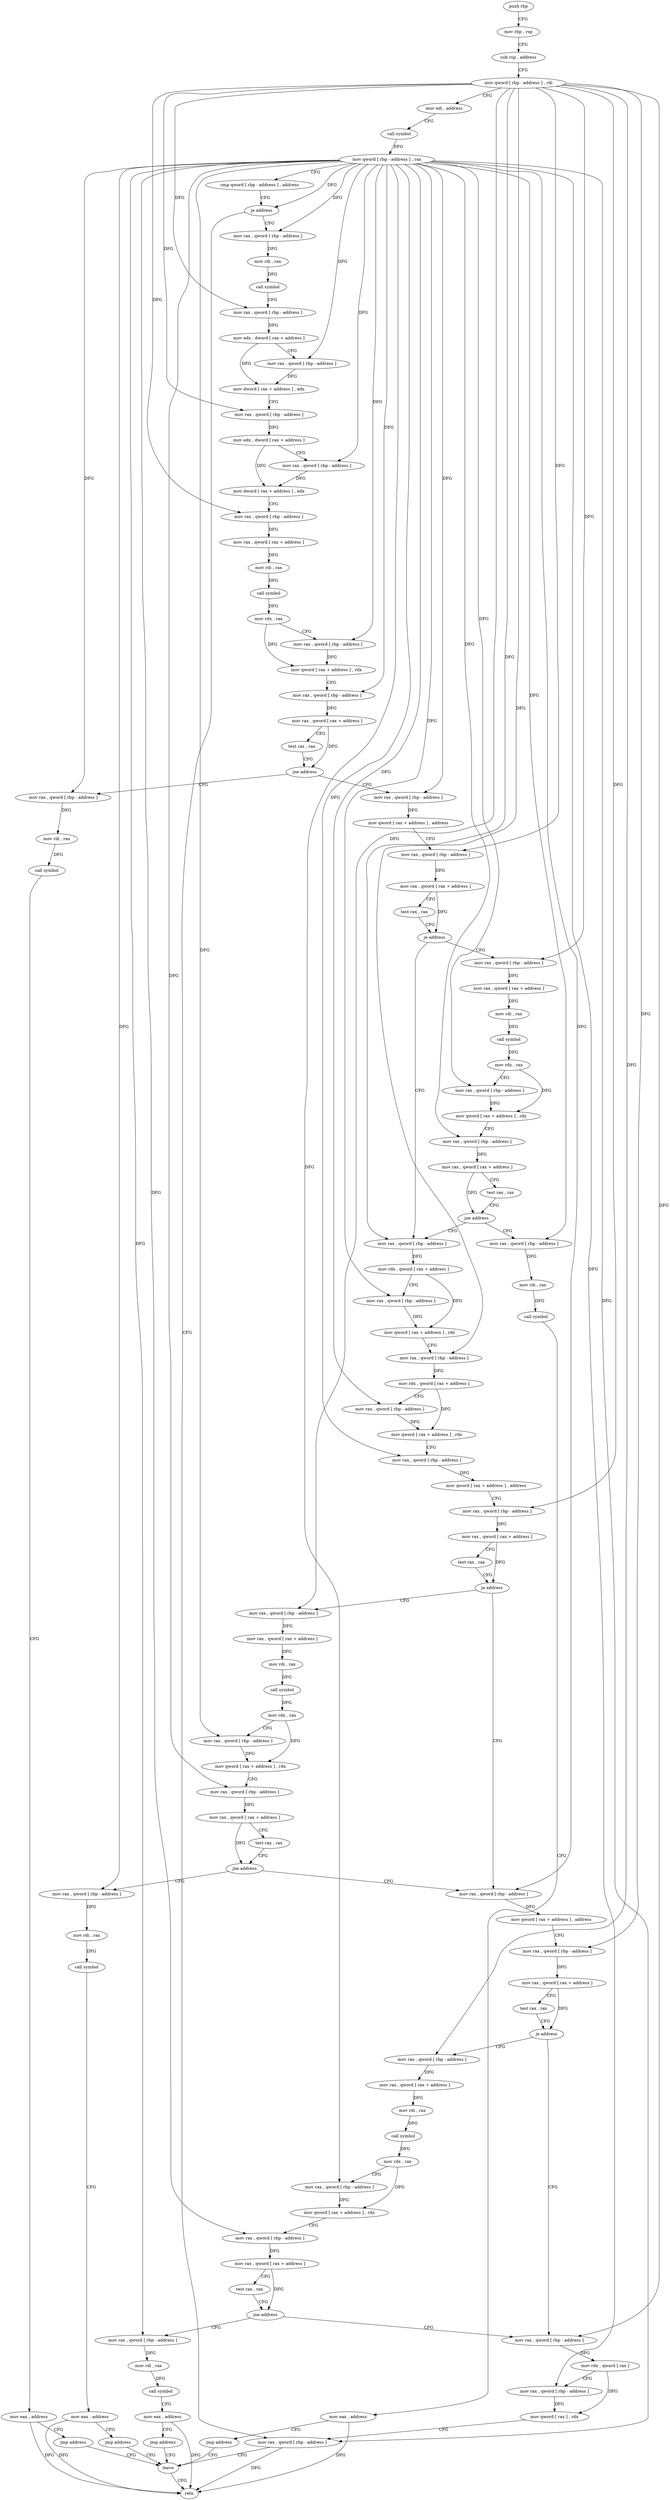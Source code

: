 digraph "func" {
"90038" [label = "push rbp" ]
"90039" [label = "mov rbp , rsp" ]
"90042" [label = "sub rsp , address" ]
"90046" [label = "mov qword [ rbp - address ] , rdi" ]
"90050" [label = "mov edi , address" ]
"90055" [label = "call symbol" ]
"90060" [label = "mov qword [ rbp - address ] , rax" ]
"90064" [label = "cmp qword [ rbp - address ] , address" ]
"90069" [label = "je address" ]
"90478" [label = "mov rax , qword [ rbp - address ]" ]
"90075" [label = "mov rax , qword [ rbp - address ]" ]
"90482" [label = "leave" ]
"90079" [label = "mov rdi , rax" ]
"90082" [label = "call symbol" ]
"90087" [label = "mov rax , qword [ rbp - address ]" ]
"90091" [label = "mov edx , dword [ rax + address ]" ]
"90094" [label = "mov rax , qword [ rbp - address ]" ]
"90098" [label = "mov dword [ rax + address ] , edx" ]
"90101" [label = "mov rax , qword [ rbp - address ]" ]
"90105" [label = "mov edx , dword [ rax + address ]" ]
"90108" [label = "mov rax , qword [ rbp - address ]" ]
"90112" [label = "mov dword [ rax + address ] , edx" ]
"90115" [label = "mov rax , qword [ rbp - address ]" ]
"90119" [label = "mov rax , qword [ rax + address ]" ]
"90123" [label = "mov rdi , rax" ]
"90126" [label = "call symbol" ]
"90131" [label = "mov rdx , rax" ]
"90134" [label = "mov rax , qword [ rbp - address ]" ]
"90138" [label = "mov qword [ rax + address ] , rdx" ]
"90142" [label = "mov rax , qword [ rbp - address ]" ]
"90146" [label = "mov rax , qword [ rax + address ]" ]
"90150" [label = "test rax , rax" ]
"90153" [label = "jne address" ]
"90177" [label = "mov rax , qword [ rbp - address ]" ]
"90155" [label = "mov rax , qword [ rbp - address ]" ]
"90181" [label = "mov qword [ rax + address ] , address" ]
"90189" [label = "mov rax , qword [ rbp - address ]" ]
"90193" [label = "mov rax , qword [ rax + address ]" ]
"90197" [label = "test rax , rax" ]
"90200" [label = "je address" ]
"90264" [label = "mov rax , qword [ rbp - address ]" ]
"90202" [label = "mov rax , qword [ rbp - address ]" ]
"90159" [label = "mov rdi , rax" ]
"90162" [label = "call symbol" ]
"90167" [label = "mov eax , address" ]
"90172" [label = "jmp address" ]
"90268" [label = "mov rdx , qword [ rax + address ]" ]
"90272" [label = "mov rax , qword [ rbp - address ]" ]
"90276" [label = "mov qword [ rax + address ] , rdx" ]
"90280" [label = "mov rax , qword [ rbp - address ]" ]
"90284" [label = "mov rdx , qword [ rax + address ]" ]
"90288" [label = "mov rax , qword [ rbp - address ]" ]
"90292" [label = "mov qword [ rax + address ] , rdx" ]
"90296" [label = "mov rax , qword [ rbp - address ]" ]
"90300" [label = "mov qword [ rax + address ] , address" ]
"90308" [label = "mov rax , qword [ rbp - address ]" ]
"90312" [label = "mov rax , qword [ rax + address ]" ]
"90316" [label = "test rax , rax" ]
"90319" [label = "je address" ]
"90380" [label = "mov rax , qword [ rbp - address ]" ]
"90321" [label = "mov rax , qword [ rbp - address ]" ]
"90206" [label = "mov rax , qword [ rax + address ]" ]
"90210" [label = "mov rdi , rax" ]
"90213" [label = "call symbol" ]
"90218" [label = "mov rdx , rax" ]
"90221" [label = "mov rax , qword [ rbp - address ]" ]
"90225" [label = "mov qword [ rax + address ] , rdx" ]
"90229" [label = "mov rax , qword [ rbp - address ]" ]
"90233" [label = "mov rax , qword [ rax + address ]" ]
"90237" [label = "test rax , rax" ]
"90240" [label = "jne address" ]
"90242" [label = "mov rax , qword [ rbp - address ]" ]
"90483" [label = "retn" ]
"90384" [label = "mov qword [ rax + address ] , address" ]
"90392" [label = "mov rax , qword [ rbp - address ]" ]
"90396" [label = "mov rax , qword [ rax + address ]" ]
"90400" [label = "test rax , rax" ]
"90403" [label = "je address" ]
"90464" [label = "mov rax , qword [ rbp - address ]" ]
"90405" [label = "mov rax , qword [ rbp - address ]" ]
"90325" [label = "mov rax , qword [ rax + address ]" ]
"90329" [label = "mov rdi , rax" ]
"90332" [label = "call symbol" ]
"90337" [label = "mov rdx , rax" ]
"90340" [label = "mov rax , qword [ rbp - address ]" ]
"90344" [label = "mov qword [ rax + address ] , rdx" ]
"90348" [label = "mov rax , qword [ rbp - address ]" ]
"90352" [label = "mov rax , qword [ rax + address ]" ]
"90356" [label = "test rax , rax" ]
"90359" [label = "jne address" ]
"90361" [label = "mov rax , qword [ rbp - address ]" ]
"90246" [label = "mov rdi , rax" ]
"90249" [label = "call symbol" ]
"90254" [label = "mov eax , address" ]
"90259" [label = "jmp address" ]
"90468" [label = "mov rdx , qword [ rax ]" ]
"90471" [label = "mov rax , qword [ rbp - address ]" ]
"90475" [label = "mov qword [ rax ] , rdx" ]
"90409" [label = "mov rax , qword [ rax + address ]" ]
"90413" [label = "mov rdi , rax" ]
"90416" [label = "call symbol" ]
"90421" [label = "mov rdx , rax" ]
"90424" [label = "mov rax , qword [ rbp - address ]" ]
"90428" [label = "mov qword [ rax + address ] , rdx" ]
"90432" [label = "mov rax , qword [ rbp - address ]" ]
"90436" [label = "mov rax , qword [ rax + address ]" ]
"90440" [label = "test rax , rax" ]
"90443" [label = "jne address" ]
"90445" [label = "mov rax , qword [ rbp - address ]" ]
"90365" [label = "mov rdi , rax" ]
"90368" [label = "call symbol" ]
"90373" [label = "mov eax , address" ]
"90378" [label = "jmp address" ]
"90449" [label = "mov rdi , rax" ]
"90452" [label = "call symbol" ]
"90457" [label = "mov eax , address" ]
"90462" [label = "jmp address" ]
"90038" -> "90039" [ label = "CFG" ]
"90039" -> "90042" [ label = "CFG" ]
"90042" -> "90046" [ label = "CFG" ]
"90046" -> "90050" [ label = "CFG" ]
"90046" -> "90087" [ label = "DFG" ]
"90046" -> "90101" [ label = "DFG" ]
"90046" -> "90115" [ label = "DFG" ]
"90046" -> "90189" [ label = "DFG" ]
"90046" -> "90264" [ label = "DFG" ]
"90046" -> "90280" [ label = "DFG" ]
"90046" -> "90308" [ label = "DFG" ]
"90046" -> "90202" [ label = "DFG" ]
"90046" -> "90392" [ label = "DFG" ]
"90046" -> "90321" [ label = "DFG" ]
"90046" -> "90464" [ label = "DFG" ]
"90046" -> "90405" [ label = "DFG" ]
"90050" -> "90055" [ label = "CFG" ]
"90055" -> "90060" [ label = "DFG" ]
"90060" -> "90064" [ label = "CFG" ]
"90060" -> "90069" [ label = "DFG" ]
"90060" -> "90478" [ label = "DFG" ]
"90060" -> "90075" [ label = "DFG" ]
"90060" -> "90094" [ label = "DFG" ]
"90060" -> "90108" [ label = "DFG" ]
"90060" -> "90134" [ label = "DFG" ]
"90060" -> "90142" [ label = "DFG" ]
"90060" -> "90177" [ label = "DFG" ]
"90060" -> "90155" [ label = "DFG" ]
"90060" -> "90272" [ label = "DFG" ]
"90060" -> "90288" [ label = "DFG" ]
"90060" -> "90296" [ label = "DFG" ]
"90060" -> "90221" [ label = "DFG" ]
"90060" -> "90229" [ label = "DFG" ]
"90060" -> "90380" [ label = "DFG" ]
"90060" -> "90340" [ label = "DFG" ]
"90060" -> "90348" [ label = "DFG" ]
"90060" -> "90242" [ label = "DFG" ]
"90060" -> "90471" [ label = "DFG" ]
"90060" -> "90424" [ label = "DFG" ]
"90060" -> "90432" [ label = "DFG" ]
"90060" -> "90361" [ label = "DFG" ]
"90060" -> "90445" [ label = "DFG" ]
"90064" -> "90069" [ label = "CFG" ]
"90069" -> "90478" [ label = "CFG" ]
"90069" -> "90075" [ label = "CFG" ]
"90478" -> "90482" [ label = "CFG" ]
"90478" -> "90483" [ label = "DFG" ]
"90075" -> "90079" [ label = "DFG" ]
"90482" -> "90483" [ label = "CFG" ]
"90079" -> "90082" [ label = "DFG" ]
"90082" -> "90087" [ label = "CFG" ]
"90087" -> "90091" [ label = "DFG" ]
"90091" -> "90094" [ label = "CFG" ]
"90091" -> "90098" [ label = "DFG" ]
"90094" -> "90098" [ label = "DFG" ]
"90098" -> "90101" [ label = "CFG" ]
"90101" -> "90105" [ label = "DFG" ]
"90105" -> "90108" [ label = "CFG" ]
"90105" -> "90112" [ label = "DFG" ]
"90108" -> "90112" [ label = "DFG" ]
"90112" -> "90115" [ label = "CFG" ]
"90115" -> "90119" [ label = "DFG" ]
"90119" -> "90123" [ label = "DFG" ]
"90123" -> "90126" [ label = "DFG" ]
"90126" -> "90131" [ label = "DFG" ]
"90131" -> "90134" [ label = "CFG" ]
"90131" -> "90138" [ label = "DFG" ]
"90134" -> "90138" [ label = "DFG" ]
"90138" -> "90142" [ label = "CFG" ]
"90142" -> "90146" [ label = "DFG" ]
"90146" -> "90150" [ label = "CFG" ]
"90146" -> "90153" [ label = "DFG" ]
"90150" -> "90153" [ label = "CFG" ]
"90153" -> "90177" [ label = "CFG" ]
"90153" -> "90155" [ label = "CFG" ]
"90177" -> "90181" [ label = "DFG" ]
"90155" -> "90159" [ label = "DFG" ]
"90181" -> "90189" [ label = "CFG" ]
"90189" -> "90193" [ label = "DFG" ]
"90193" -> "90197" [ label = "CFG" ]
"90193" -> "90200" [ label = "DFG" ]
"90197" -> "90200" [ label = "CFG" ]
"90200" -> "90264" [ label = "CFG" ]
"90200" -> "90202" [ label = "CFG" ]
"90264" -> "90268" [ label = "DFG" ]
"90202" -> "90206" [ label = "DFG" ]
"90159" -> "90162" [ label = "DFG" ]
"90162" -> "90167" [ label = "CFG" ]
"90167" -> "90172" [ label = "CFG" ]
"90167" -> "90483" [ label = "DFG" ]
"90172" -> "90482" [ label = "CFG" ]
"90268" -> "90272" [ label = "CFG" ]
"90268" -> "90276" [ label = "DFG" ]
"90272" -> "90276" [ label = "DFG" ]
"90276" -> "90280" [ label = "CFG" ]
"90280" -> "90284" [ label = "DFG" ]
"90284" -> "90288" [ label = "CFG" ]
"90284" -> "90292" [ label = "DFG" ]
"90288" -> "90292" [ label = "DFG" ]
"90292" -> "90296" [ label = "CFG" ]
"90296" -> "90300" [ label = "DFG" ]
"90300" -> "90308" [ label = "CFG" ]
"90308" -> "90312" [ label = "DFG" ]
"90312" -> "90316" [ label = "CFG" ]
"90312" -> "90319" [ label = "DFG" ]
"90316" -> "90319" [ label = "CFG" ]
"90319" -> "90380" [ label = "CFG" ]
"90319" -> "90321" [ label = "CFG" ]
"90380" -> "90384" [ label = "DFG" ]
"90321" -> "90325" [ label = "DFG" ]
"90206" -> "90210" [ label = "DFG" ]
"90210" -> "90213" [ label = "DFG" ]
"90213" -> "90218" [ label = "DFG" ]
"90218" -> "90221" [ label = "CFG" ]
"90218" -> "90225" [ label = "DFG" ]
"90221" -> "90225" [ label = "DFG" ]
"90225" -> "90229" [ label = "CFG" ]
"90229" -> "90233" [ label = "DFG" ]
"90233" -> "90237" [ label = "CFG" ]
"90233" -> "90240" [ label = "DFG" ]
"90237" -> "90240" [ label = "CFG" ]
"90240" -> "90264" [ label = "CFG" ]
"90240" -> "90242" [ label = "CFG" ]
"90242" -> "90246" [ label = "DFG" ]
"90384" -> "90392" [ label = "CFG" ]
"90392" -> "90396" [ label = "DFG" ]
"90396" -> "90400" [ label = "CFG" ]
"90396" -> "90403" [ label = "DFG" ]
"90400" -> "90403" [ label = "CFG" ]
"90403" -> "90464" [ label = "CFG" ]
"90403" -> "90405" [ label = "CFG" ]
"90464" -> "90468" [ label = "DFG" ]
"90405" -> "90409" [ label = "DFG" ]
"90325" -> "90329" [ label = "DFG" ]
"90329" -> "90332" [ label = "DFG" ]
"90332" -> "90337" [ label = "DFG" ]
"90337" -> "90340" [ label = "CFG" ]
"90337" -> "90344" [ label = "DFG" ]
"90340" -> "90344" [ label = "DFG" ]
"90344" -> "90348" [ label = "CFG" ]
"90348" -> "90352" [ label = "DFG" ]
"90352" -> "90356" [ label = "CFG" ]
"90352" -> "90359" [ label = "DFG" ]
"90356" -> "90359" [ label = "CFG" ]
"90359" -> "90380" [ label = "CFG" ]
"90359" -> "90361" [ label = "CFG" ]
"90361" -> "90365" [ label = "DFG" ]
"90246" -> "90249" [ label = "DFG" ]
"90249" -> "90254" [ label = "CFG" ]
"90254" -> "90259" [ label = "CFG" ]
"90254" -> "90483" [ label = "DFG" ]
"90259" -> "90482" [ label = "CFG" ]
"90468" -> "90471" [ label = "CFG" ]
"90468" -> "90475" [ label = "DFG" ]
"90471" -> "90475" [ label = "DFG" ]
"90475" -> "90478" [ label = "CFG" ]
"90409" -> "90413" [ label = "DFG" ]
"90413" -> "90416" [ label = "DFG" ]
"90416" -> "90421" [ label = "DFG" ]
"90421" -> "90424" [ label = "CFG" ]
"90421" -> "90428" [ label = "DFG" ]
"90424" -> "90428" [ label = "DFG" ]
"90428" -> "90432" [ label = "CFG" ]
"90432" -> "90436" [ label = "DFG" ]
"90436" -> "90440" [ label = "CFG" ]
"90436" -> "90443" [ label = "DFG" ]
"90440" -> "90443" [ label = "CFG" ]
"90443" -> "90464" [ label = "CFG" ]
"90443" -> "90445" [ label = "CFG" ]
"90445" -> "90449" [ label = "DFG" ]
"90365" -> "90368" [ label = "DFG" ]
"90368" -> "90373" [ label = "CFG" ]
"90373" -> "90378" [ label = "CFG" ]
"90373" -> "90483" [ label = "DFG" ]
"90378" -> "90482" [ label = "CFG" ]
"90449" -> "90452" [ label = "DFG" ]
"90452" -> "90457" [ label = "CFG" ]
"90457" -> "90462" [ label = "CFG" ]
"90457" -> "90483" [ label = "DFG" ]
"90462" -> "90482" [ label = "CFG" ]
}

